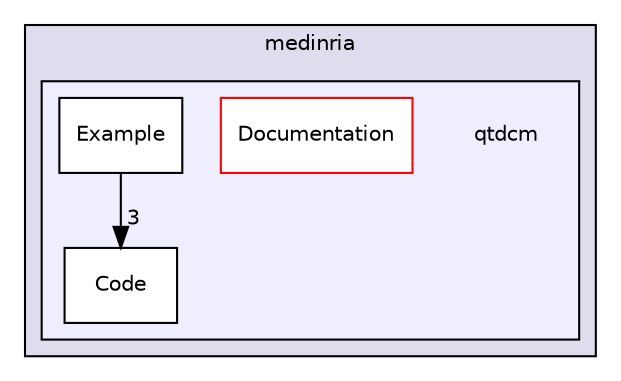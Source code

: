 digraph "/home/aabadie/softs/src/medinria/qtdcm/" {
  compound=true
  node [ fontsize="10", fontname="Helvetica"];
  edge [ labelfontsize="10", labelfontname="Helvetica"];
  subgraph clusterdir_da53d45fa51ff2be4c9c2f9b4d851fc0 {
    graph [ bgcolor="#ddddee", pencolor="black", label="medinria" fontname="Helvetica", fontsize="10", URL="dir_da53d45fa51ff2be4c9c2f9b4d851fc0.html"]
  subgraph clusterdir_aa5186e7b77d3a9fe6a15d95d9d7ddf4 {
    graph [ bgcolor="#eeeeff", pencolor="black", label="" URL="dir_aa5186e7b77d3a9fe6a15d95d9d7ddf4.html"];
    dir_aa5186e7b77d3a9fe6a15d95d9d7ddf4 [shape=plaintext label="qtdcm"];
    dir_159f63e008cffaf5efec0509589714cb [shape=box label="Code" color="black" fillcolor="white" style="filled" URL="dir_159f63e008cffaf5efec0509589714cb.html"];
    dir_7240596cda56f37aea5f0e81846e53ad [shape=box label="Documentation" color="red" fillcolor="white" style="filled" URL="dir_7240596cda56f37aea5f0e81846e53ad.html"];
    dir_00dea1213336eed27ca576bef227f495 [shape=box label="Example" color="black" fillcolor="white" style="filled" URL="dir_00dea1213336eed27ca576bef227f495.html"];
  }
  }
  dir_00dea1213336eed27ca576bef227f495->dir_159f63e008cffaf5efec0509589714cb [headlabel="3", labeldistance=1.5 headhref="dir_000006_000003.html"];
}
